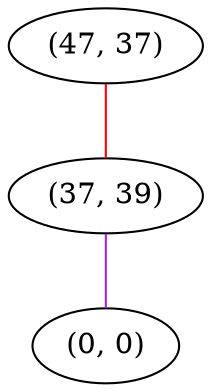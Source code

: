 graph "" {
"(47, 37)";
"(37, 39)";
"(0, 0)";
"(47, 37)" -- "(37, 39)"  [color=red, key=0, weight=1];
"(37, 39)" -- "(0, 0)"  [color=purple, key=0, weight=4];
}
